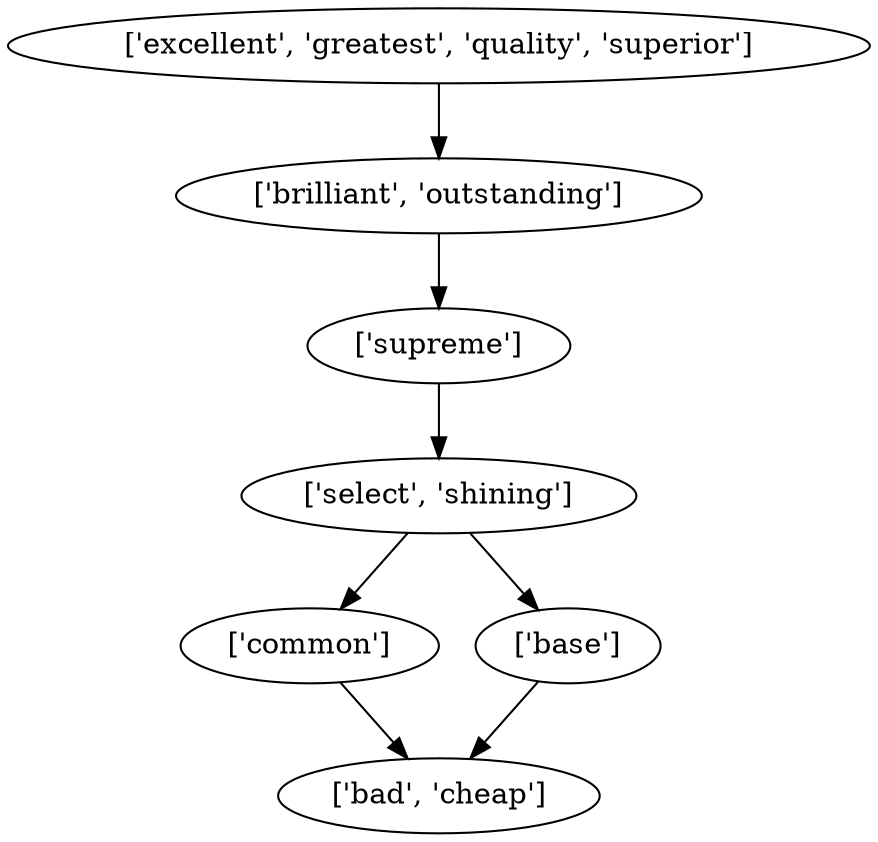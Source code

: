 strict digraph  {
	"['select', 'shining']" -> "['common']";
	"['select', 'shining']" -> "['base']";
	"['common']" -> "['bad', 'cheap']";
	"['base']" -> "['bad', 'cheap']";
	"['supreme']" -> "['select', 'shining']";
	"['excellent', 'greatest', 'quality', 'superior']" -> "['brilliant', 'outstanding']";
	"['brilliant', 'outstanding']" -> "['supreme']";
}

